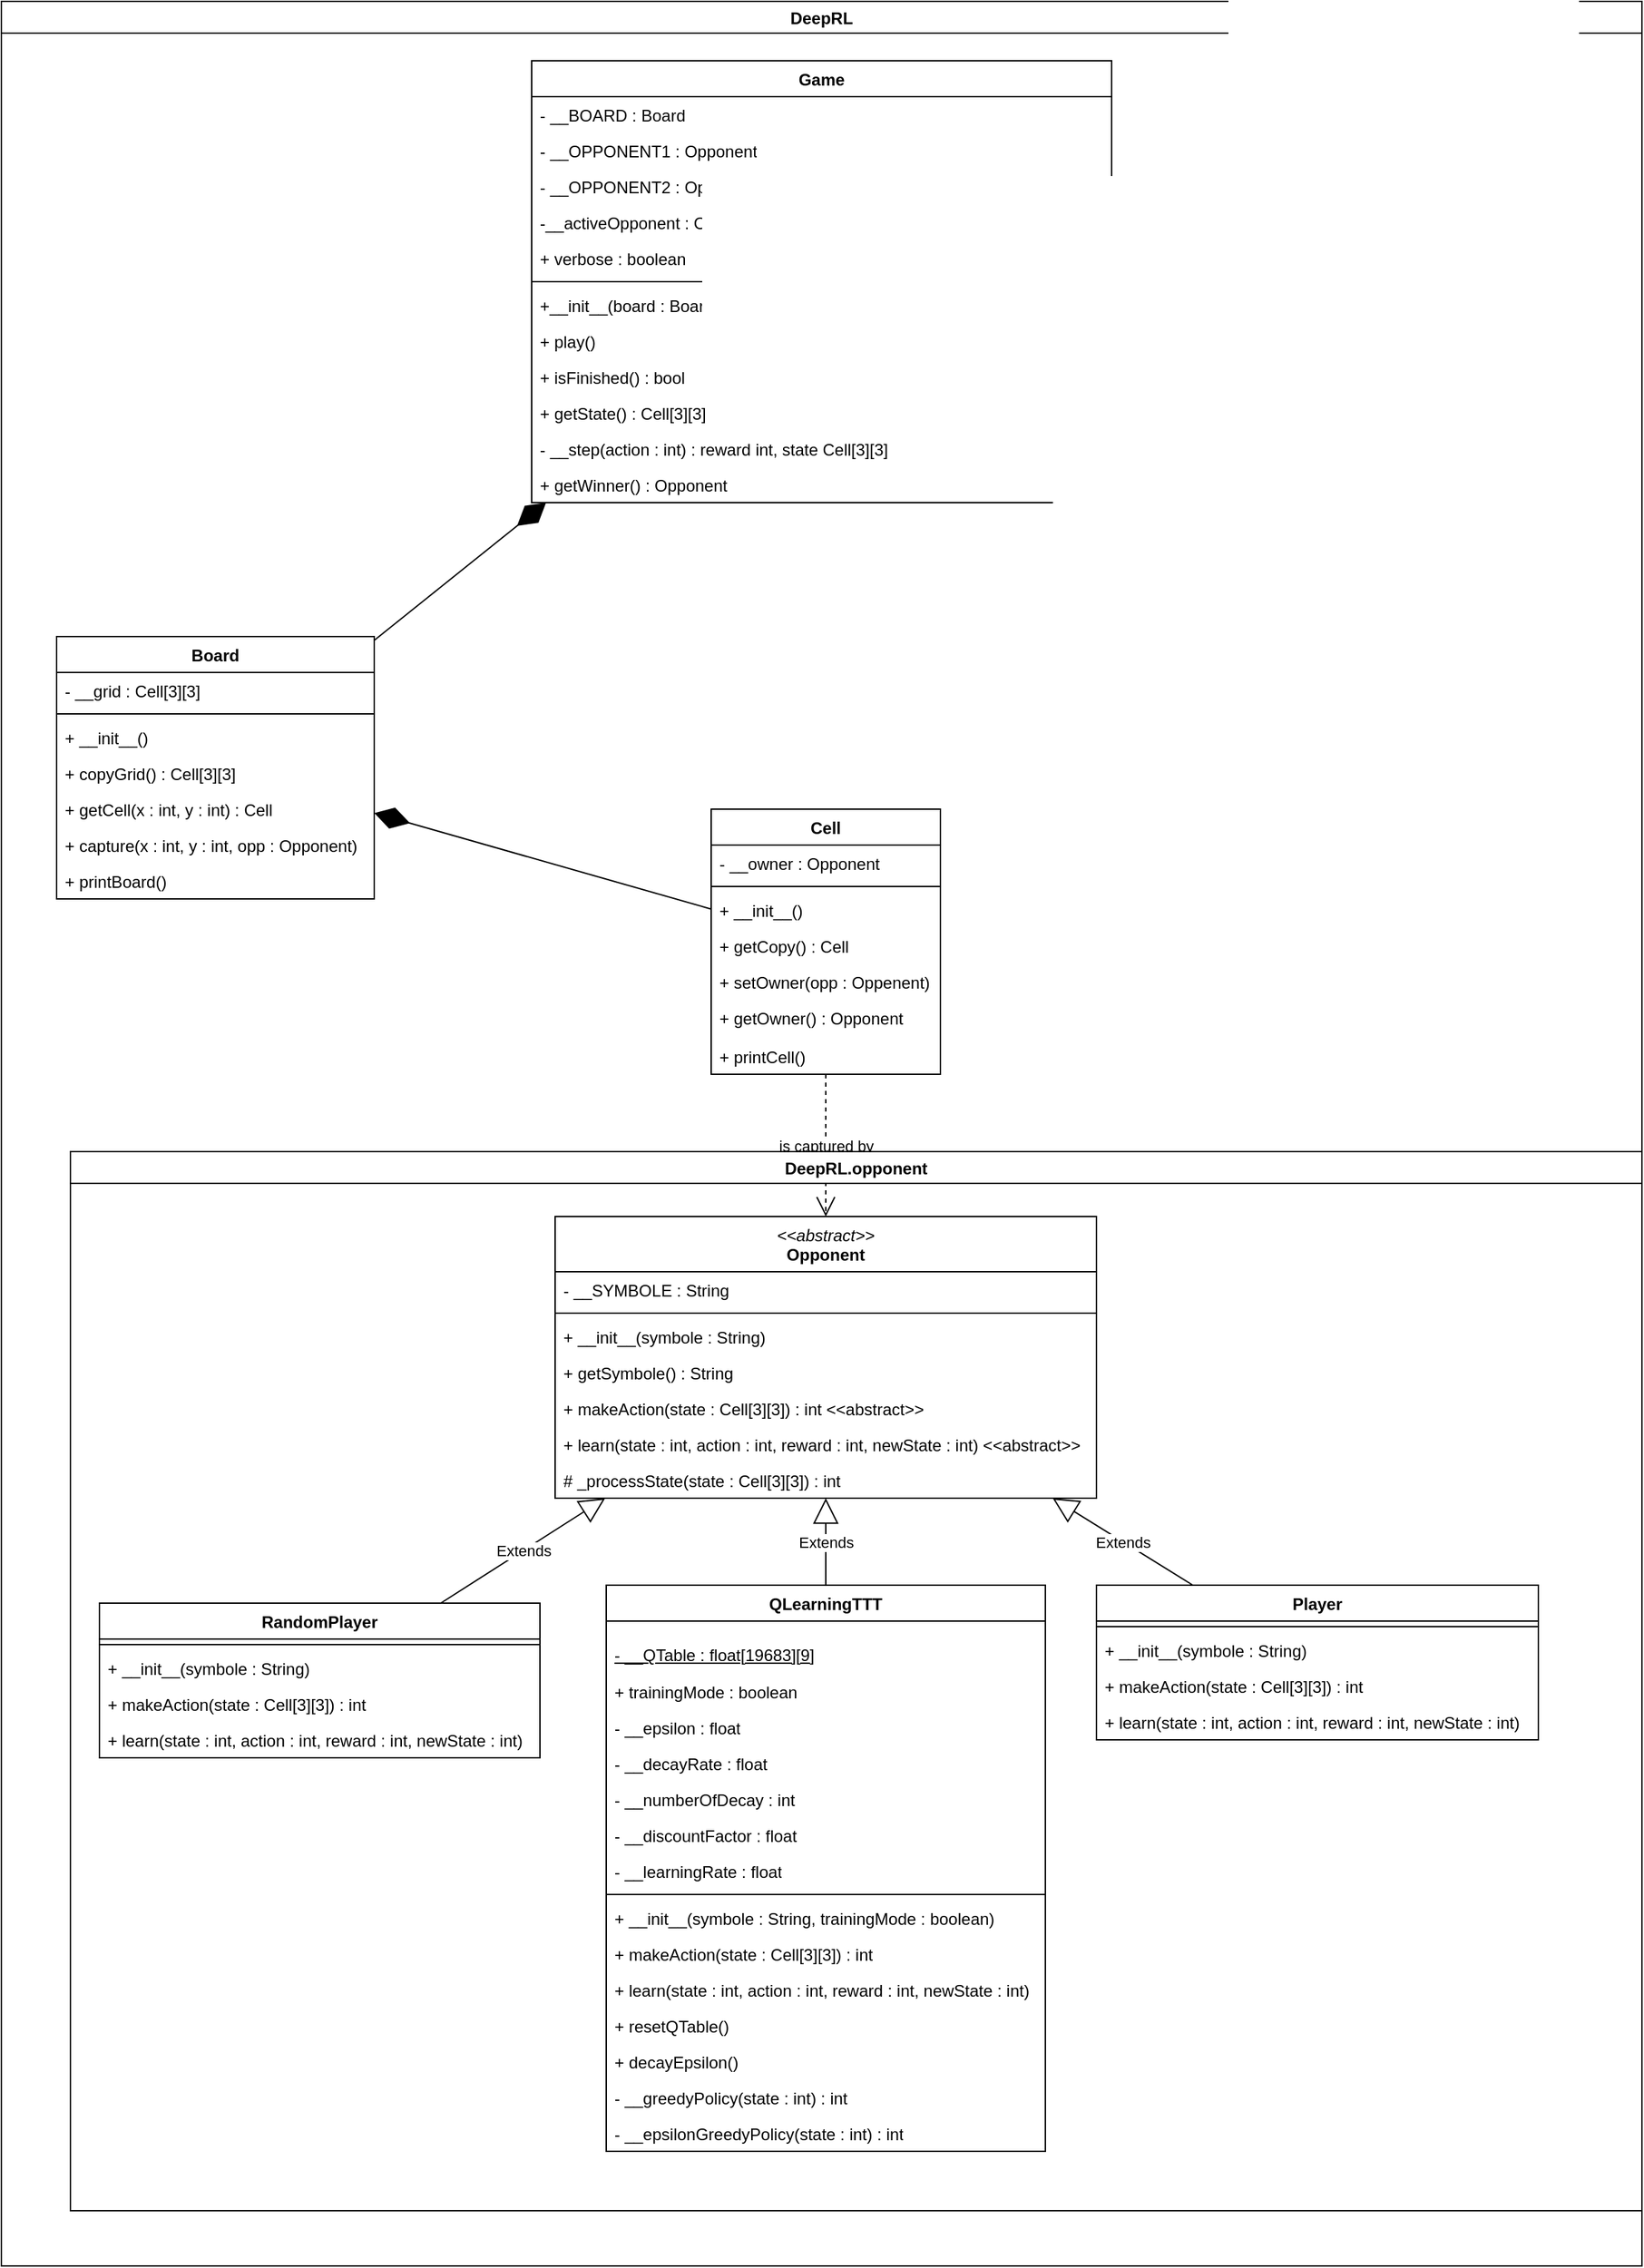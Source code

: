 <mxfile version="24.3.0" type="device">
  <diagram name="Page-1" id="sP7P0BoRS3P1giG5Bqwz">
    <mxGraphModel dx="2261" dy="750" grid="1" gridSize="10" guides="1" tooltips="1" connect="1" arrows="1" fold="1" page="1" pageScale="1" pageWidth="827" pageHeight="1169" math="0" shadow="0">
      <root>
        <mxCell id="0" />
        <mxCell id="1" parent="0" />
        <mxCell id="fWgBmoswB9cjO8tj3_x1-71" value="DeepRL" style="swimlane;" parent="1" vertex="1">
          <mxGeometry x="-350" width="1188" height="1640" as="geometry" />
        </mxCell>
        <mxCell id="fWgBmoswB9cjO8tj3_x1-28" value="Game" style="swimlane;fontStyle=1;align=center;verticalAlign=top;childLayout=stackLayout;horizontal=1;startSize=26;horizontalStack=0;resizeParent=1;resizeParentMax=0;resizeLast=0;collapsible=1;marginBottom=0;whiteSpace=wrap;html=1;" parent="fWgBmoswB9cjO8tj3_x1-71" vertex="1">
          <mxGeometry x="384" y="43" width="420" height="320" as="geometry">
            <mxRectangle x="379" y="140" width="70" height="30" as="alternateBounds" />
          </mxGeometry>
        </mxCell>
        <mxCell id="fWgBmoswB9cjO8tj3_x1-45" value="- __BOARD : Board" style="text;strokeColor=none;fillColor=none;align=left;verticalAlign=top;spacingLeft=4;spacingRight=4;overflow=hidden;rotatable=0;points=[[0,0.5],[1,0.5]];portConstraint=eastwest;whiteSpace=wrap;html=1;" parent="fWgBmoswB9cjO8tj3_x1-28" vertex="1">
          <mxGeometry y="26" width="420" height="26" as="geometry" />
        </mxCell>
        <mxCell id="fWgBmoswB9cjO8tj3_x1-66" value="- __OPPONENT1 : Opponent" style="text;strokeColor=none;fillColor=none;align=left;verticalAlign=top;spacingLeft=4;spacingRight=4;overflow=hidden;rotatable=0;points=[[0,0.5],[1,0.5]];portConstraint=eastwest;whiteSpace=wrap;html=1;" parent="fWgBmoswB9cjO8tj3_x1-28" vertex="1">
          <mxGeometry y="52" width="420" height="26" as="geometry" />
        </mxCell>
        <mxCell id="ULqoSFPhOkayOzmaHLCo-50" value="- __OPPONENT2 : Opponent" style="text;strokeColor=none;fillColor=none;align=left;verticalAlign=top;spacingLeft=4;spacingRight=4;overflow=hidden;rotatable=0;points=[[0,0.5],[1,0.5]];portConstraint=eastwest;whiteSpace=wrap;html=1;" parent="fWgBmoswB9cjO8tj3_x1-28" vertex="1">
          <mxGeometry y="78" width="420" height="26" as="geometry" />
        </mxCell>
        <mxCell id="5wBMwJbPeh-SojOxpcf3-1" value="-__activeOpponent : Opponent" style="text;strokeColor=none;fillColor=none;align=left;verticalAlign=top;spacingLeft=4;spacingRight=4;overflow=hidden;rotatable=0;points=[[0,0.5],[1,0.5]];portConstraint=eastwest;whiteSpace=wrap;html=1;" parent="fWgBmoswB9cjO8tj3_x1-28" vertex="1">
          <mxGeometry y="104" width="420" height="26" as="geometry" />
        </mxCell>
        <mxCell id="Z9J1mKqkZ9_GUK7Qjd1v-2" value="+ verbose : boolean" style="text;strokeColor=none;fillColor=none;align=left;verticalAlign=top;spacingLeft=4;spacingRight=4;overflow=hidden;rotatable=0;points=[[0,0.5],[1,0.5]];portConstraint=eastwest;whiteSpace=wrap;html=1;" vertex="1" parent="fWgBmoswB9cjO8tj3_x1-28">
          <mxGeometry y="130" width="420" height="26" as="geometry" />
        </mxCell>
        <mxCell id="fWgBmoswB9cjO8tj3_x1-30" value="" style="line;strokeWidth=1;fillColor=none;align=left;verticalAlign=middle;spacingTop=-1;spacingLeft=3;spacingRight=3;rotatable=0;labelPosition=right;points=[];portConstraint=eastwest;strokeColor=inherit;" parent="fWgBmoswB9cjO8tj3_x1-28" vertex="1">
          <mxGeometry y="156" width="420" height="8" as="geometry" />
        </mxCell>
        <mxCell id="5wBMwJbPeh-SojOxpcf3-6" value="+__init__(board : Board, opp1 : Opponent, opp2 : Opponent, verbose = True)" style="text;strokeColor=none;fillColor=none;align=left;verticalAlign=top;spacingLeft=4;spacingRight=4;overflow=hidden;rotatable=0;points=[[0,0.5],[1,0.5]];portConstraint=eastwest;whiteSpace=wrap;html=1;" parent="fWgBmoswB9cjO8tj3_x1-28" vertex="1">
          <mxGeometry y="164" width="420" height="26" as="geometry" />
        </mxCell>
        <mxCell id="fWgBmoswB9cjO8tj3_x1-31" value="+ play()" style="text;strokeColor=none;fillColor=none;align=left;verticalAlign=top;spacingLeft=4;spacingRight=4;overflow=hidden;rotatable=0;points=[[0,0.5],[1,0.5]];portConstraint=eastwest;whiteSpace=wrap;html=1;" parent="fWgBmoswB9cjO8tj3_x1-28" vertex="1">
          <mxGeometry y="190" width="420" height="26" as="geometry" />
        </mxCell>
        <mxCell id="fWgBmoswB9cjO8tj3_x1-43" value="+ isFinished() : bool " style="text;strokeColor=none;fillColor=none;align=left;verticalAlign=top;spacingLeft=4;spacingRight=4;overflow=hidden;rotatable=0;points=[[0,0.5],[1,0.5]];portConstraint=eastwest;whiteSpace=wrap;html=1;" parent="fWgBmoswB9cjO8tj3_x1-28" vertex="1">
          <mxGeometry y="216" width="420" height="26" as="geometry" />
        </mxCell>
        <mxCell id="5wBMwJbPeh-SojOxpcf3-2" value="+ getState() : Cell[3][3]" style="text;strokeColor=none;fillColor=none;align=left;verticalAlign=top;spacingLeft=4;spacingRight=4;overflow=hidden;rotatable=0;points=[[0,0.5],[1,0.5]];portConstraint=eastwest;whiteSpace=wrap;html=1;" parent="fWgBmoswB9cjO8tj3_x1-28" vertex="1">
          <mxGeometry y="242" width="420" height="26" as="geometry" />
        </mxCell>
        <mxCell id="5wBMwJbPeh-SojOxpcf3-3" value="- __step(action : int) : reward int, state Cell[3][3]" style="text;strokeColor=none;fillColor=none;align=left;verticalAlign=top;spacingLeft=4;spacingRight=4;overflow=hidden;rotatable=0;points=[[0,0.5],[1,0.5]];portConstraint=eastwest;whiteSpace=wrap;html=1;" parent="fWgBmoswB9cjO8tj3_x1-28" vertex="1">
          <mxGeometry y="268" width="420" height="26" as="geometry" />
        </mxCell>
        <mxCell id="fWgBmoswB9cjO8tj3_x1-44" value="+ getWinner() : Opponent" style="text;strokeColor=none;fillColor=none;align=left;verticalAlign=top;spacingLeft=4;spacingRight=4;overflow=hidden;rotatable=0;points=[[0,0.5],[1,0.5]];portConstraint=eastwest;whiteSpace=wrap;html=1;" parent="fWgBmoswB9cjO8tj3_x1-28" vertex="1">
          <mxGeometry y="294" width="420" height="26" as="geometry" />
        </mxCell>
        <mxCell id="fWgBmoswB9cjO8tj3_x1-6" value="Board" style="swimlane;fontStyle=1;align=center;verticalAlign=top;childLayout=stackLayout;horizontal=1;startSize=26;horizontalStack=0;resizeParent=1;resizeParentMax=0;resizeLast=0;collapsible=1;marginBottom=0;whiteSpace=wrap;html=1;" parent="fWgBmoswB9cjO8tj3_x1-71" vertex="1">
          <mxGeometry x="40" y="460" width="230" height="190" as="geometry" />
        </mxCell>
        <mxCell id="fWgBmoswB9cjO8tj3_x1-11" value="- __grid : Cell[3][3]" style="text;strokeColor=none;fillColor=none;align=left;verticalAlign=top;spacingLeft=4;spacingRight=4;overflow=hidden;rotatable=0;points=[[0,0.5],[1,0.5]];portConstraint=eastwest;whiteSpace=wrap;html=1;" parent="fWgBmoswB9cjO8tj3_x1-6" vertex="1">
          <mxGeometry y="26" width="230" height="26" as="geometry" />
        </mxCell>
        <mxCell id="fWgBmoswB9cjO8tj3_x1-8" value="" style="line;strokeWidth=1;fillColor=none;align=left;verticalAlign=middle;spacingTop=-1;spacingLeft=3;spacingRight=3;rotatable=0;labelPosition=right;points=[];portConstraint=eastwest;strokeColor=inherit;" parent="fWgBmoswB9cjO8tj3_x1-6" vertex="1">
          <mxGeometry y="52" width="230" height="8" as="geometry" />
        </mxCell>
        <mxCell id="fWgBmoswB9cjO8tj3_x1-9" value="&lt;div&gt;+ __init__()&lt;/div&gt;" style="text;strokeColor=none;fillColor=none;align=left;verticalAlign=top;spacingLeft=4;spacingRight=4;overflow=hidden;rotatable=0;points=[[0,0.5],[1,0.5]];portConstraint=eastwest;whiteSpace=wrap;html=1;" parent="fWgBmoswB9cjO8tj3_x1-6" vertex="1">
          <mxGeometry y="60" width="230" height="26" as="geometry" />
        </mxCell>
        <mxCell id="5wBMwJbPeh-SojOxpcf3-5" value="+ copyGrid() : Cell[3][3] " style="text;strokeColor=none;fillColor=none;align=left;verticalAlign=top;spacingLeft=4;spacingRight=4;overflow=hidden;rotatable=0;points=[[0,0.5],[1,0.5]];portConstraint=eastwest;whiteSpace=wrap;html=1;" parent="fWgBmoswB9cjO8tj3_x1-6" vertex="1">
          <mxGeometry y="86" width="230" height="26" as="geometry" />
        </mxCell>
        <mxCell id="fWgBmoswB9cjO8tj3_x1-69" value="+ getCell(x : int, y : int) : Cell" style="text;strokeColor=none;fillColor=none;align=left;verticalAlign=top;spacingLeft=4;spacingRight=4;overflow=hidden;rotatable=0;points=[[0,0.5],[1,0.5]];portConstraint=eastwest;whiteSpace=wrap;html=1;" parent="fWgBmoswB9cjO8tj3_x1-6" vertex="1">
          <mxGeometry y="112" width="230" height="26" as="geometry" />
        </mxCell>
        <mxCell id="fWgBmoswB9cjO8tj3_x1-42" value="+ capture(x : int, y : int, opp : Opponent)" style="text;strokeColor=none;fillColor=none;align=left;verticalAlign=top;spacingLeft=4;spacingRight=4;overflow=hidden;rotatable=0;points=[[0,0.5],[1,0.5]];portConstraint=eastwest;whiteSpace=wrap;html=1;" parent="fWgBmoswB9cjO8tj3_x1-6" vertex="1">
          <mxGeometry y="138" width="230" height="26" as="geometry" />
        </mxCell>
        <mxCell id="fWgBmoswB9cjO8tj3_x1-23" value="+ printBoard()" style="text;strokeColor=none;fillColor=none;align=left;verticalAlign=top;spacingLeft=4;spacingRight=4;overflow=hidden;rotatable=0;points=[[0,0.5],[1,0.5]];portConstraint=eastwest;whiteSpace=wrap;html=1;" parent="fWgBmoswB9cjO8tj3_x1-6" vertex="1">
          <mxGeometry y="164" width="230" height="26" as="geometry" />
        </mxCell>
        <mxCell id="fWgBmoswB9cjO8tj3_x1-39" value="" style="endArrow=diamondThin;endFill=1;endSize=24;html=1;rounded=0;" parent="fWgBmoswB9cjO8tj3_x1-71" source="fWgBmoswB9cjO8tj3_x1-6" target="fWgBmoswB9cjO8tj3_x1-28" edge="1">
          <mxGeometry width="160" relative="1" as="geometry">
            <mxPoint x="-73" y="244" as="sourcePoint" />
            <mxPoint x="87" y="244" as="targetPoint" />
          </mxGeometry>
        </mxCell>
        <mxCell id="fWgBmoswB9cjO8tj3_x1-14" value="Cell" style="swimlane;fontStyle=1;align=center;verticalAlign=top;childLayout=stackLayout;horizontal=1;startSize=26;horizontalStack=0;resizeParent=1;resizeParentMax=0;resizeLast=0;collapsible=1;marginBottom=0;whiteSpace=wrap;html=1;" parent="fWgBmoswB9cjO8tj3_x1-71" vertex="1">
          <mxGeometry x="514" y="585" width="166" height="192" as="geometry" />
        </mxCell>
        <mxCell id="fWgBmoswB9cjO8tj3_x1-15" value="- __owner : Opponent" style="text;strokeColor=none;fillColor=none;align=left;verticalAlign=top;spacingLeft=4;spacingRight=4;overflow=hidden;rotatable=0;points=[[0,0.5],[1,0.5]];portConstraint=eastwest;whiteSpace=wrap;html=1;" parent="fWgBmoswB9cjO8tj3_x1-14" vertex="1">
          <mxGeometry y="26" width="166" height="26" as="geometry" />
        </mxCell>
        <mxCell id="fWgBmoswB9cjO8tj3_x1-16" value="" style="line;strokeWidth=1;fillColor=none;align=left;verticalAlign=middle;spacingTop=-1;spacingLeft=3;spacingRight=3;rotatable=0;labelPosition=right;points=[];portConstraint=eastwest;strokeColor=inherit;" parent="fWgBmoswB9cjO8tj3_x1-14" vertex="1">
          <mxGeometry y="52" width="166" height="8" as="geometry" />
        </mxCell>
        <mxCell id="fWgBmoswB9cjO8tj3_x1-22" value="+ __init__()" style="text;strokeColor=none;fillColor=none;align=left;verticalAlign=top;spacingLeft=4;spacingRight=4;overflow=hidden;rotatable=0;points=[[0,0.5],[1,0.5]];portConstraint=eastwest;whiteSpace=wrap;html=1;" parent="fWgBmoswB9cjO8tj3_x1-14" vertex="1">
          <mxGeometry y="60" width="166" height="26" as="geometry" />
        </mxCell>
        <mxCell id="Z9J1mKqkZ9_GUK7Qjd1v-1" value="+ getCopy() : Cell" style="text;strokeColor=none;fillColor=none;align=left;verticalAlign=top;spacingLeft=4;spacingRight=4;overflow=hidden;rotatable=0;points=[[0,0.5],[1,0.5]];portConstraint=eastwest;whiteSpace=wrap;html=1;" vertex="1" parent="fWgBmoswB9cjO8tj3_x1-14">
          <mxGeometry y="86" width="166" height="26" as="geometry" />
        </mxCell>
        <mxCell id="fWgBmoswB9cjO8tj3_x1-20" value="+ setOwner(opp : Oppenent)" style="text;strokeColor=none;fillColor=none;align=left;verticalAlign=top;spacingLeft=4;spacingRight=4;overflow=hidden;rotatable=0;points=[[0,0.5],[1,0.5]];portConstraint=eastwest;whiteSpace=wrap;html=1;" parent="fWgBmoswB9cjO8tj3_x1-14" vertex="1">
          <mxGeometry y="112" width="166" height="26" as="geometry" />
        </mxCell>
        <mxCell id="fWgBmoswB9cjO8tj3_x1-17" value="&lt;div&gt;+ getOwner() : Opponent&lt;/div&gt;" style="text;strokeColor=none;fillColor=none;align=left;verticalAlign=top;spacingLeft=4;spacingRight=4;overflow=hidden;rotatable=0;points=[[0,0.5],[1,0.5]];portConstraint=eastwest;whiteSpace=wrap;html=1;" parent="fWgBmoswB9cjO8tj3_x1-14" vertex="1">
          <mxGeometry y="138" width="166" height="28" as="geometry" />
        </mxCell>
        <mxCell id="ULqoSFPhOkayOzmaHLCo-49" value="+ printCell()" style="text;strokeColor=none;fillColor=none;align=left;verticalAlign=top;spacingLeft=4;spacingRight=4;overflow=hidden;rotatable=0;points=[[0,0.5],[1,0.5]];portConstraint=eastwest;whiteSpace=wrap;html=1;" parent="fWgBmoswB9cjO8tj3_x1-14" vertex="1">
          <mxGeometry y="166" width="166" height="26" as="geometry" />
        </mxCell>
        <mxCell id="fWgBmoswB9cjO8tj3_x1-41" value="" style="endArrow=diamondThin;endFill=1;endSize=24;html=1;rounded=0;" parent="fWgBmoswB9cjO8tj3_x1-71" source="fWgBmoswB9cjO8tj3_x1-14" target="fWgBmoswB9cjO8tj3_x1-6" edge="1">
          <mxGeometry width="160" relative="1" as="geometry">
            <mxPoint x="367" y="54" as="sourcePoint" />
            <mxPoint x="527" y="54" as="targetPoint" />
          </mxGeometry>
        </mxCell>
        <mxCell id="fWgBmoswB9cjO8tj3_x1-36" value="is captured by" style="endArrow=open;endSize=12;dashed=1;html=1;rounded=0;" parent="fWgBmoswB9cjO8tj3_x1-71" source="fWgBmoswB9cjO8tj3_x1-14" target="fWgBmoswB9cjO8tj3_x1-32" edge="1">
          <mxGeometry width="160" relative="1" as="geometry">
            <mxPoint x="405" y="380" as="sourcePoint" />
            <mxPoint x="565" y="380" as="targetPoint" />
          </mxGeometry>
        </mxCell>
        <mxCell id="fWgBmoswB9cjO8tj3_x1-72" value="DeepRL.opponent" style="swimlane;" parent="fWgBmoswB9cjO8tj3_x1-71" vertex="1">
          <mxGeometry x="50" y="833" width="1138" height="767" as="geometry">
            <mxRectangle x="50" y="833" width="140" height="30" as="alternateBounds" />
          </mxGeometry>
        </mxCell>
        <mxCell id="fWgBmoswB9cjO8tj3_x1-50" value="RandomPlayer" style="swimlane;fontStyle=1;align=center;verticalAlign=top;childLayout=stackLayout;horizontal=1;startSize=26;horizontalStack=0;resizeParent=1;resizeParentMax=0;resizeLast=0;collapsible=1;marginBottom=0;whiteSpace=wrap;html=1;" parent="fWgBmoswB9cjO8tj3_x1-72" vertex="1">
          <mxGeometry x="21" y="327" width="319" height="112" as="geometry" />
        </mxCell>
        <mxCell id="fWgBmoswB9cjO8tj3_x1-52" value="" style="line;strokeWidth=1;fillColor=none;align=left;verticalAlign=middle;spacingTop=-1;spacingLeft=3;spacingRight=3;rotatable=0;labelPosition=right;points=[];portConstraint=eastwest;strokeColor=inherit;" parent="fWgBmoswB9cjO8tj3_x1-50" vertex="1">
          <mxGeometry y="26" width="319" height="8" as="geometry" />
        </mxCell>
        <mxCell id="ULqoSFPhOkayOzmaHLCo-3" value="+ __init__(symbole : String)" style="text;strokeColor=none;fillColor=none;align=left;verticalAlign=top;spacingLeft=4;spacingRight=4;overflow=hidden;rotatable=0;points=[[0,0.5],[1,0.5]];portConstraint=eastwest;whiteSpace=wrap;html=1;" parent="fWgBmoswB9cjO8tj3_x1-50" vertex="1">
          <mxGeometry y="34" width="319" height="26" as="geometry" />
        </mxCell>
        <mxCell id="fWgBmoswB9cjO8tj3_x1-54" value="+ makeAction(state : Cell[3][3]) : int" style="text;strokeColor=none;fillColor=none;align=left;verticalAlign=top;spacingLeft=4;spacingRight=4;overflow=hidden;rotatable=0;points=[[0,0.5],[1,0.5]];portConstraint=eastwest;whiteSpace=wrap;html=1;" parent="fWgBmoswB9cjO8tj3_x1-50" vertex="1">
          <mxGeometry y="60" width="319" height="26" as="geometry" />
        </mxCell>
        <mxCell id="5wBMwJbPeh-SojOxpcf3-10" value="+ learn(state : int, action : int, reward : int, newState : int)" style="text;strokeColor=none;fillColor=none;align=left;verticalAlign=top;spacingLeft=4;spacingRight=4;overflow=hidden;rotatable=0;points=[[0,0.5],[1,0.5]];portConstraint=eastwest;whiteSpace=wrap;html=1;" parent="fWgBmoswB9cjO8tj3_x1-50" vertex="1">
          <mxGeometry y="86" width="319" height="26" as="geometry" />
        </mxCell>
        <mxCell id="fWgBmoswB9cjO8tj3_x1-60" value="Player" style="swimlane;fontStyle=1;align=center;verticalAlign=top;childLayout=stackLayout;horizontal=1;startSize=26;horizontalStack=0;resizeParent=1;resizeParentMax=0;resizeLast=0;collapsible=1;marginBottom=0;whiteSpace=wrap;html=1;" parent="fWgBmoswB9cjO8tj3_x1-72" vertex="1">
          <mxGeometry x="743" y="314" width="320" height="112" as="geometry" />
        </mxCell>
        <mxCell id="fWgBmoswB9cjO8tj3_x1-62" value="" style="line;strokeWidth=1;fillColor=none;align=left;verticalAlign=middle;spacingTop=-1;spacingLeft=3;spacingRight=3;rotatable=0;labelPosition=right;points=[];portConstraint=eastwest;strokeColor=inherit;" parent="fWgBmoswB9cjO8tj3_x1-60" vertex="1">
          <mxGeometry y="26" width="320" height="8" as="geometry" />
        </mxCell>
        <mxCell id="ULqoSFPhOkayOzmaHLCo-4" value="+ __init__(symbole : String)" style="text;strokeColor=none;fillColor=none;align=left;verticalAlign=top;spacingLeft=4;spacingRight=4;overflow=hidden;rotatable=0;points=[[0,0.5],[1,0.5]];portConstraint=eastwest;whiteSpace=wrap;html=1;" parent="fWgBmoswB9cjO8tj3_x1-60" vertex="1">
          <mxGeometry y="34" width="320" height="26" as="geometry" />
        </mxCell>
        <mxCell id="fWgBmoswB9cjO8tj3_x1-64" value="+ makeAction(state : Cell[3][3]) : int" style="text;strokeColor=none;fillColor=none;align=left;verticalAlign=top;spacingLeft=4;spacingRight=4;overflow=hidden;rotatable=0;points=[[0,0.5],[1,0.5]];portConstraint=eastwest;whiteSpace=wrap;html=1;" parent="fWgBmoswB9cjO8tj3_x1-60" vertex="1">
          <mxGeometry y="60" width="320" height="26" as="geometry" />
        </mxCell>
        <mxCell id="5wBMwJbPeh-SojOxpcf3-11" value="+ learn(state : int, action : int, reward : int, newState : int)" style="text;strokeColor=none;fillColor=none;align=left;verticalAlign=top;spacingLeft=4;spacingRight=4;overflow=hidden;rotatable=0;points=[[0,0.5],[1,0.5]];portConstraint=eastwest;whiteSpace=wrap;html=1;" parent="fWgBmoswB9cjO8tj3_x1-60" vertex="1">
          <mxGeometry y="86" width="320" height="26" as="geometry" />
        </mxCell>
        <mxCell id="fWgBmoswB9cjO8tj3_x1-32" value="&lt;span style=&quot;font-weight: normal;&quot;&gt;&lt;i&gt;&amp;lt;&amp;lt;abstract&amp;gt;&amp;gt;&lt;/i&gt;&lt;/span&gt;&lt;br&gt;Opponent" style="swimlane;fontStyle=1;align=center;verticalAlign=top;childLayout=stackLayout;horizontal=1;startSize=40;horizontalStack=0;resizeParent=1;resizeParentMax=0;resizeLast=0;collapsible=1;marginBottom=0;whiteSpace=wrap;html=1;" parent="fWgBmoswB9cjO8tj3_x1-72" vertex="1">
          <mxGeometry x="351" y="47" width="392" height="204" as="geometry" />
        </mxCell>
        <mxCell id="ULqoSFPhOkayOzmaHLCo-1" value="- __SYMBOLE : String" style="text;strokeColor=none;fillColor=none;align=left;verticalAlign=top;spacingLeft=4;spacingRight=4;overflow=hidden;rotatable=0;points=[[0,0.5],[1,0.5]];portConstraint=eastwest;whiteSpace=wrap;html=1;" parent="fWgBmoswB9cjO8tj3_x1-32" vertex="1">
          <mxGeometry y="40" width="392" height="26" as="geometry" />
        </mxCell>
        <mxCell id="fWgBmoswB9cjO8tj3_x1-34" value="" style="line;strokeWidth=1;fillColor=none;align=left;verticalAlign=middle;spacingTop=-1;spacingLeft=3;spacingRight=3;rotatable=0;labelPosition=right;points=[];portConstraint=eastwest;strokeColor=inherit;" parent="fWgBmoswB9cjO8tj3_x1-32" vertex="1">
          <mxGeometry y="66" width="392" height="8" as="geometry" />
        </mxCell>
        <mxCell id="ULqoSFPhOkayOzmaHLCo-2" value="+ __init__(symbole : String)" style="text;strokeColor=none;fillColor=none;align=left;verticalAlign=top;spacingLeft=4;spacingRight=4;overflow=hidden;rotatable=0;points=[[0,0.5],[1,0.5]];portConstraint=eastwest;whiteSpace=wrap;html=1;" parent="fWgBmoswB9cjO8tj3_x1-32" vertex="1">
          <mxGeometry y="74" width="392" height="26" as="geometry" />
        </mxCell>
        <mxCell id="ULqoSFPhOkayOzmaHLCo-5" value="+ getSymbole() : String" style="text;strokeColor=none;fillColor=none;align=left;verticalAlign=top;spacingLeft=4;spacingRight=4;overflow=hidden;rotatable=0;points=[[0,0.5],[1,0.5]];portConstraint=eastwest;whiteSpace=wrap;html=1;" parent="fWgBmoswB9cjO8tj3_x1-32" vertex="1">
          <mxGeometry y="100" width="392" height="26" as="geometry" />
        </mxCell>
        <mxCell id="fWgBmoswB9cjO8tj3_x1-56" value="+ makeAction(state : Cell[3][3]) : int &amp;lt;&amp;lt;abstract&amp;gt;&amp;gt;" style="text;strokeColor=none;fillColor=none;align=left;verticalAlign=top;spacingLeft=4;spacingRight=4;overflow=hidden;rotatable=0;points=[[0,0.5],[1,0.5]];portConstraint=eastwest;whiteSpace=wrap;html=1;" parent="fWgBmoswB9cjO8tj3_x1-32" vertex="1">
          <mxGeometry y="126" width="392" height="26" as="geometry" />
        </mxCell>
        <mxCell id="5wBMwJbPeh-SojOxpcf3-8" value="+ learn(state : int, action : int, reward : int, newState : int) &amp;lt;&amp;lt;abstract&amp;gt;&amp;gt;" style="text;strokeColor=none;fillColor=none;align=left;verticalAlign=top;spacingLeft=4;spacingRight=4;overflow=hidden;rotatable=0;points=[[0,0.5],[1,0.5]];portConstraint=eastwest;whiteSpace=wrap;html=1;" parent="fWgBmoswB9cjO8tj3_x1-32" vertex="1">
          <mxGeometry y="152" width="392" height="26" as="geometry" />
        </mxCell>
        <mxCell id="5wBMwJbPeh-SojOxpcf3-9" value="# _processState(state : Cell[3][3]) : int" style="text;strokeColor=none;fillColor=none;align=left;verticalAlign=top;spacingLeft=4;spacingRight=4;overflow=hidden;rotatable=0;points=[[0,0.5],[1,0.5]];portConstraint=eastwest;whiteSpace=wrap;html=1;" parent="fWgBmoswB9cjO8tj3_x1-32" vertex="1">
          <mxGeometry y="178" width="392" height="26" as="geometry" />
        </mxCell>
        <mxCell id="fWgBmoswB9cjO8tj3_x1-55" value="Extends" style="endArrow=block;endSize=16;endFill=0;html=1;rounded=0;" parent="fWgBmoswB9cjO8tj3_x1-72" source="fWgBmoswB9cjO8tj3_x1-50" target="fWgBmoswB9cjO8tj3_x1-32" edge="1">
          <mxGeometry width="160" relative="1" as="geometry">
            <mxPoint x="17" y="-153" as="sourcePoint" />
            <mxPoint x="177" y="-153" as="targetPoint" />
          </mxGeometry>
        </mxCell>
        <mxCell id="fWgBmoswB9cjO8tj3_x1-65" value="Extends" style="endArrow=block;endSize=16;endFill=0;html=1;rounded=0;" parent="fWgBmoswB9cjO8tj3_x1-72" source="fWgBmoswB9cjO8tj3_x1-60" target="fWgBmoswB9cjO8tj3_x1-32" edge="1">
          <mxGeometry width="160" relative="1" as="geometry">
            <mxPoint x="307" y="177" as="sourcePoint" />
            <mxPoint x="467" y="177" as="targetPoint" />
          </mxGeometry>
        </mxCell>
        <mxCell id="vlcgu6Dc5_svU_pM-zMY-1" value="QLearningTTT" style="swimlane;fontStyle=1;align=center;verticalAlign=top;childLayout=stackLayout;horizontal=1;startSize=26;horizontalStack=0;resizeParent=1;resizeParentMax=0;resizeLast=0;collapsible=1;marginBottom=0;whiteSpace=wrap;html=1;" parent="fWgBmoswB9cjO8tj3_x1-72" vertex="1">
          <mxGeometry x="388" y="314" width="318" height="410" as="geometry" />
        </mxCell>
        <mxCell id="OdCTJHaLGqzsnCJn_Xxb-11" value="&lt;p style=&quot;line-height: 100%;&quot;&gt;&lt;u&gt;- __QTable : float[19683][9]&lt;/u&gt;&lt;/p&gt;" style="text;strokeColor=none;fillColor=none;align=left;verticalAlign=top;spacingLeft=4;spacingRight=4;overflow=hidden;rotatable=0;points=[[0,0.5],[1,0.5]];portConstraint=eastwest;whiteSpace=wrap;html=1;" parent="vlcgu6Dc5_svU_pM-zMY-1" vertex="1">
          <mxGeometry y="26" width="318" height="38" as="geometry" />
        </mxCell>
        <mxCell id="vlcgu6Dc5_svU_pM-zMY-6" value="+ trainingMode : boolean" style="text;strokeColor=none;fillColor=none;align=left;verticalAlign=top;spacingLeft=4;spacingRight=4;overflow=hidden;rotatable=0;points=[[0,0.5],[1,0.5]];portConstraint=eastwest;whiteSpace=wrap;html=1;" parent="vlcgu6Dc5_svU_pM-zMY-1" vertex="1">
          <mxGeometry y="64" width="318" height="26" as="geometry" />
        </mxCell>
        <mxCell id="OdCTJHaLGqzsnCJn_Xxb-6" value="- __epsilon : float" style="text;strokeColor=none;fillColor=none;align=left;verticalAlign=top;spacingLeft=4;spacingRight=4;overflow=hidden;rotatable=0;points=[[0,0.5],[1,0.5]];portConstraint=eastwest;whiteSpace=wrap;html=1;" parent="vlcgu6Dc5_svU_pM-zMY-1" vertex="1">
          <mxGeometry y="90" width="318" height="26" as="geometry" />
        </mxCell>
        <mxCell id="OdCTJHaLGqzsnCJn_Xxb-9" value="- __decayRate : float" style="text;strokeColor=none;fillColor=none;align=left;verticalAlign=top;spacingLeft=4;spacingRight=4;overflow=hidden;rotatable=0;points=[[0,0.5],[1,0.5]];portConstraint=eastwest;whiteSpace=wrap;html=1;" parent="vlcgu6Dc5_svU_pM-zMY-1" vertex="1">
          <mxGeometry y="116" width="318" height="26" as="geometry" />
        </mxCell>
        <mxCell id="OdCTJHaLGqzsnCJn_Xxb-10" value="- __numberOfDecay : int" style="text;strokeColor=none;fillColor=none;align=left;verticalAlign=top;spacingLeft=4;spacingRight=4;overflow=hidden;rotatable=0;points=[[0,0.5],[1,0.5]];portConstraint=eastwest;whiteSpace=wrap;html=1;" parent="vlcgu6Dc5_svU_pM-zMY-1" vertex="1">
          <mxGeometry y="142" width="318" height="26" as="geometry" />
        </mxCell>
        <mxCell id="OdCTJHaLGqzsnCJn_Xxb-8" value="- __discountFactor : float" style="text;strokeColor=none;fillColor=none;align=left;verticalAlign=top;spacingLeft=4;spacingRight=4;overflow=hidden;rotatable=0;points=[[0,0.5],[1,0.5]];portConstraint=eastwest;whiteSpace=wrap;html=1;" parent="vlcgu6Dc5_svU_pM-zMY-1" vertex="1">
          <mxGeometry y="168" width="318" height="26" as="geometry" />
        </mxCell>
        <mxCell id="OdCTJHaLGqzsnCJn_Xxb-7" value="- __learningRate : float" style="text;strokeColor=none;fillColor=none;align=left;verticalAlign=top;spacingLeft=4;spacingRight=4;overflow=hidden;rotatable=0;points=[[0,0.5],[1,0.5]];portConstraint=eastwest;whiteSpace=wrap;html=1;" parent="vlcgu6Dc5_svU_pM-zMY-1" vertex="1">
          <mxGeometry y="194" width="318" height="26" as="geometry" />
        </mxCell>
        <mxCell id="vlcgu6Dc5_svU_pM-zMY-3" value="" style="line;strokeWidth=1;fillColor=none;align=left;verticalAlign=middle;spacingTop=-1;spacingLeft=3;spacingRight=3;rotatable=0;labelPosition=right;points=[];portConstraint=eastwest;strokeColor=inherit;" parent="vlcgu6Dc5_svU_pM-zMY-1" vertex="1">
          <mxGeometry y="220" width="318" height="8" as="geometry" />
        </mxCell>
        <mxCell id="vlcgu6Dc5_svU_pM-zMY-4" value="+ __init__(symbole : String, trainingMode : boolean)" style="text;strokeColor=none;fillColor=none;align=left;verticalAlign=top;spacingLeft=4;spacingRight=4;overflow=hidden;rotatable=0;points=[[0,0.5],[1,0.5]];portConstraint=eastwest;whiteSpace=wrap;html=1;" parent="vlcgu6Dc5_svU_pM-zMY-1" vertex="1">
          <mxGeometry y="228" width="318" height="26" as="geometry" />
        </mxCell>
        <mxCell id="vlcgu6Dc5_svU_pM-zMY-8" value="+ makeAction(state : Cell[3][3]) : int" style="text;strokeColor=none;fillColor=none;align=left;verticalAlign=top;spacingLeft=4;spacingRight=4;overflow=hidden;rotatable=0;points=[[0,0.5],[1,0.5]];portConstraint=eastwest;whiteSpace=wrap;html=1;" parent="vlcgu6Dc5_svU_pM-zMY-1" vertex="1">
          <mxGeometry y="254" width="318" height="26" as="geometry" />
        </mxCell>
        <mxCell id="vlcgu6Dc5_svU_pM-zMY-9" value="+ learn(state : int, action : int, reward : int, newState : int)" style="text;strokeColor=none;fillColor=none;align=left;verticalAlign=top;spacingLeft=4;spacingRight=4;overflow=hidden;rotatable=0;points=[[0,0.5],[1,0.5]];portConstraint=eastwest;whiteSpace=wrap;html=1;" parent="vlcgu6Dc5_svU_pM-zMY-1" vertex="1">
          <mxGeometry y="280" width="318" height="26" as="geometry" />
        </mxCell>
        <mxCell id="OdCTJHaLGqzsnCJn_Xxb-5" value="+ resetQTable()" style="text;strokeColor=none;fillColor=none;align=left;verticalAlign=top;spacingLeft=4;spacingRight=4;overflow=hidden;rotatable=0;points=[[0,0.5],[1,0.5]];portConstraint=eastwest;whiteSpace=wrap;html=1;" parent="vlcgu6Dc5_svU_pM-zMY-1" vertex="1">
          <mxGeometry y="306" width="318" height="26" as="geometry" />
        </mxCell>
        <mxCell id="OdCTJHaLGqzsnCJn_Xxb-2" value="+ decayEpsilon()" style="text;strokeColor=none;fillColor=none;align=left;verticalAlign=top;spacingLeft=4;spacingRight=4;overflow=hidden;rotatable=0;points=[[0,0.5],[1,0.5]];portConstraint=eastwest;whiteSpace=wrap;html=1;" parent="vlcgu6Dc5_svU_pM-zMY-1" vertex="1">
          <mxGeometry y="332" width="318" height="26" as="geometry" />
        </mxCell>
        <mxCell id="OdCTJHaLGqzsnCJn_Xxb-3" value="- __greedyPolicy(state : int) : int" style="text;strokeColor=none;fillColor=none;align=left;verticalAlign=top;spacingLeft=4;spacingRight=4;overflow=hidden;rotatable=0;points=[[0,0.5],[1,0.5]];portConstraint=eastwest;whiteSpace=wrap;html=1;" parent="vlcgu6Dc5_svU_pM-zMY-1" vertex="1">
          <mxGeometry y="358" width="318" height="26" as="geometry" />
        </mxCell>
        <mxCell id="OdCTJHaLGqzsnCJn_Xxb-4" value="&lt;div&gt;- __epsilonGreedyPolicy(state : int) : int&lt;br&gt;&lt;/div&gt;" style="text;strokeColor=none;fillColor=none;align=left;verticalAlign=top;spacingLeft=4;spacingRight=4;overflow=hidden;rotatable=0;points=[[0,0.5],[1,0.5]];portConstraint=eastwest;whiteSpace=wrap;html=1;" parent="vlcgu6Dc5_svU_pM-zMY-1" vertex="1">
          <mxGeometry y="384" width="318" height="26" as="geometry" />
        </mxCell>
        <mxCell id="vlcgu6Dc5_svU_pM-zMY-5" value="Extends" style="endArrow=block;endSize=16;endFill=0;html=1;rounded=0;" parent="fWgBmoswB9cjO8tj3_x1-72" source="vlcgu6Dc5_svU_pM-zMY-1" target="fWgBmoswB9cjO8tj3_x1-32" edge="1">
          <mxGeometry width="160" relative="1" as="geometry">
            <mxPoint x="400" y="327" as="sourcePoint" />
            <mxPoint x="397" y="261" as="targetPoint" />
          </mxGeometry>
        </mxCell>
      </root>
    </mxGraphModel>
  </diagram>
</mxfile>
